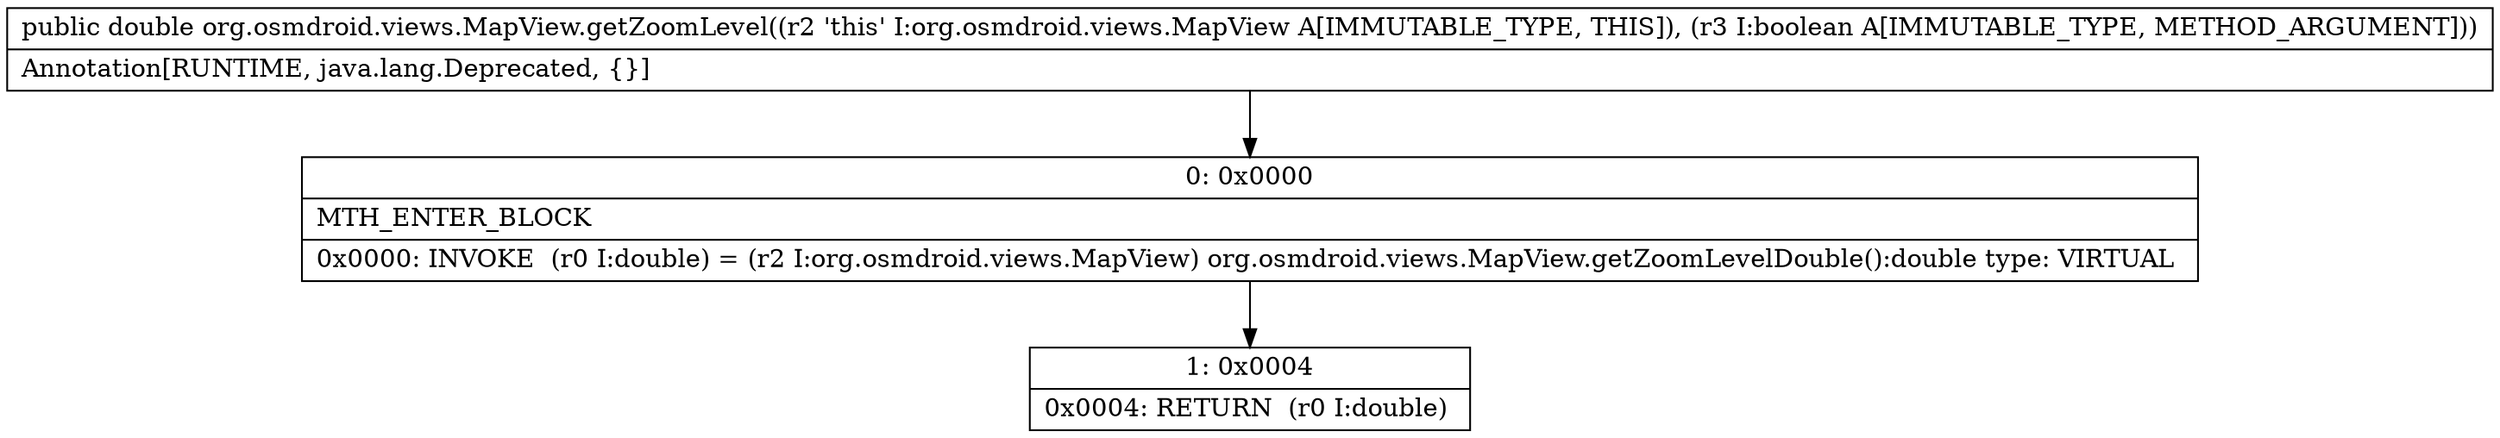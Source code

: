 digraph "CFG fororg.osmdroid.views.MapView.getZoomLevel(Z)D" {
Node_0 [shape=record,label="{0\:\ 0x0000|MTH_ENTER_BLOCK\l|0x0000: INVOKE  (r0 I:double) = (r2 I:org.osmdroid.views.MapView) org.osmdroid.views.MapView.getZoomLevelDouble():double type: VIRTUAL \l}"];
Node_1 [shape=record,label="{1\:\ 0x0004|0x0004: RETURN  (r0 I:double) \l}"];
MethodNode[shape=record,label="{public double org.osmdroid.views.MapView.getZoomLevel((r2 'this' I:org.osmdroid.views.MapView A[IMMUTABLE_TYPE, THIS]), (r3 I:boolean A[IMMUTABLE_TYPE, METHOD_ARGUMENT]))  | Annotation[RUNTIME, java.lang.Deprecated, \{\}]\l}"];
MethodNode -> Node_0;
Node_0 -> Node_1;
}

